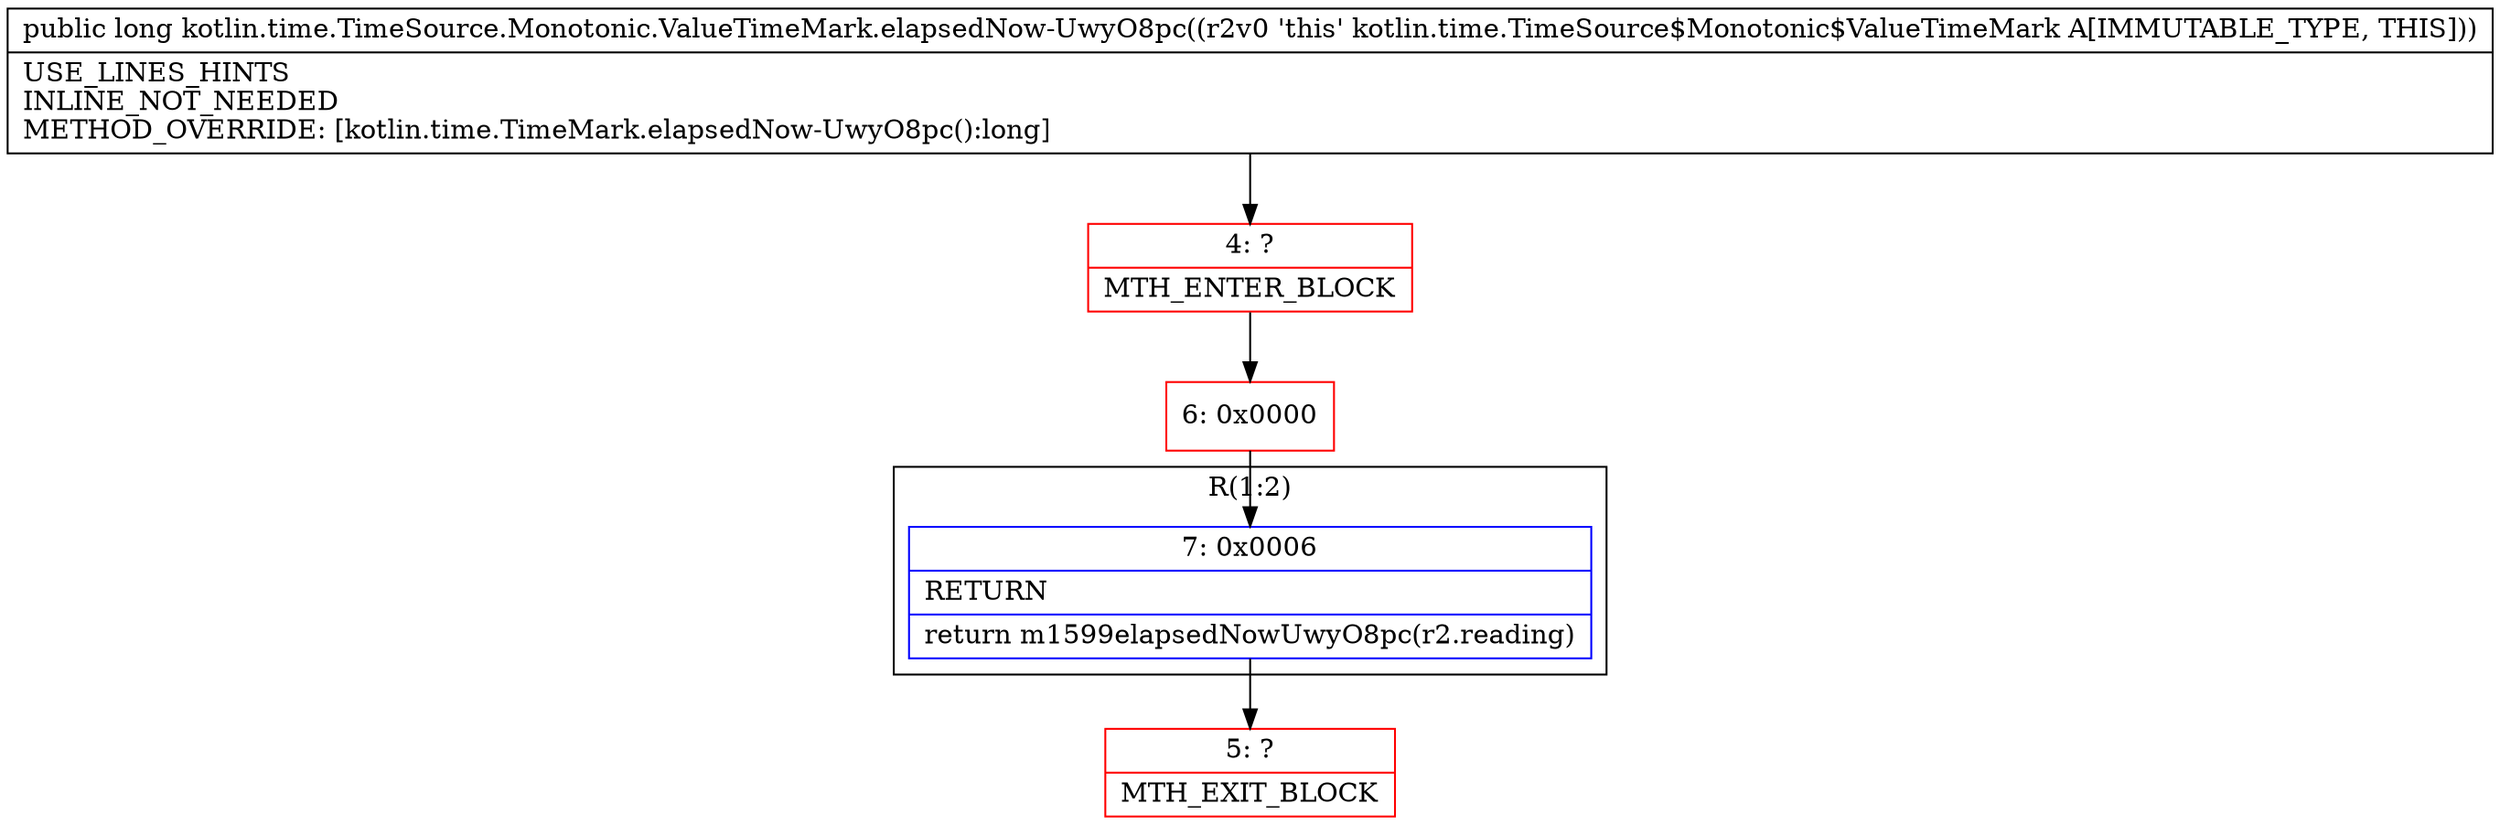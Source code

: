 digraph "CFG forkotlin.time.TimeSource.Monotonic.ValueTimeMark.elapsedNow\-UwyO8pc()J" {
subgraph cluster_Region_2053301721 {
label = "R(1:2)";
node [shape=record,color=blue];
Node_7 [shape=record,label="{7\:\ 0x0006|RETURN\l|return m1599elapsedNowUwyO8pc(r2.reading)\l}"];
}
Node_4 [shape=record,color=red,label="{4\:\ ?|MTH_ENTER_BLOCK\l}"];
Node_6 [shape=record,color=red,label="{6\:\ 0x0000}"];
Node_5 [shape=record,color=red,label="{5\:\ ?|MTH_EXIT_BLOCK\l}"];
MethodNode[shape=record,label="{public long kotlin.time.TimeSource.Monotonic.ValueTimeMark.elapsedNow\-UwyO8pc((r2v0 'this' kotlin.time.TimeSource$Monotonic$ValueTimeMark A[IMMUTABLE_TYPE, THIS]))  | USE_LINES_HINTS\lINLINE_NOT_NEEDED\lMETHOD_OVERRIDE: [kotlin.time.TimeMark.elapsedNow\-UwyO8pc():long]\l}"];
MethodNode -> Node_4;Node_7 -> Node_5;
Node_4 -> Node_6;
Node_6 -> Node_7;
}

